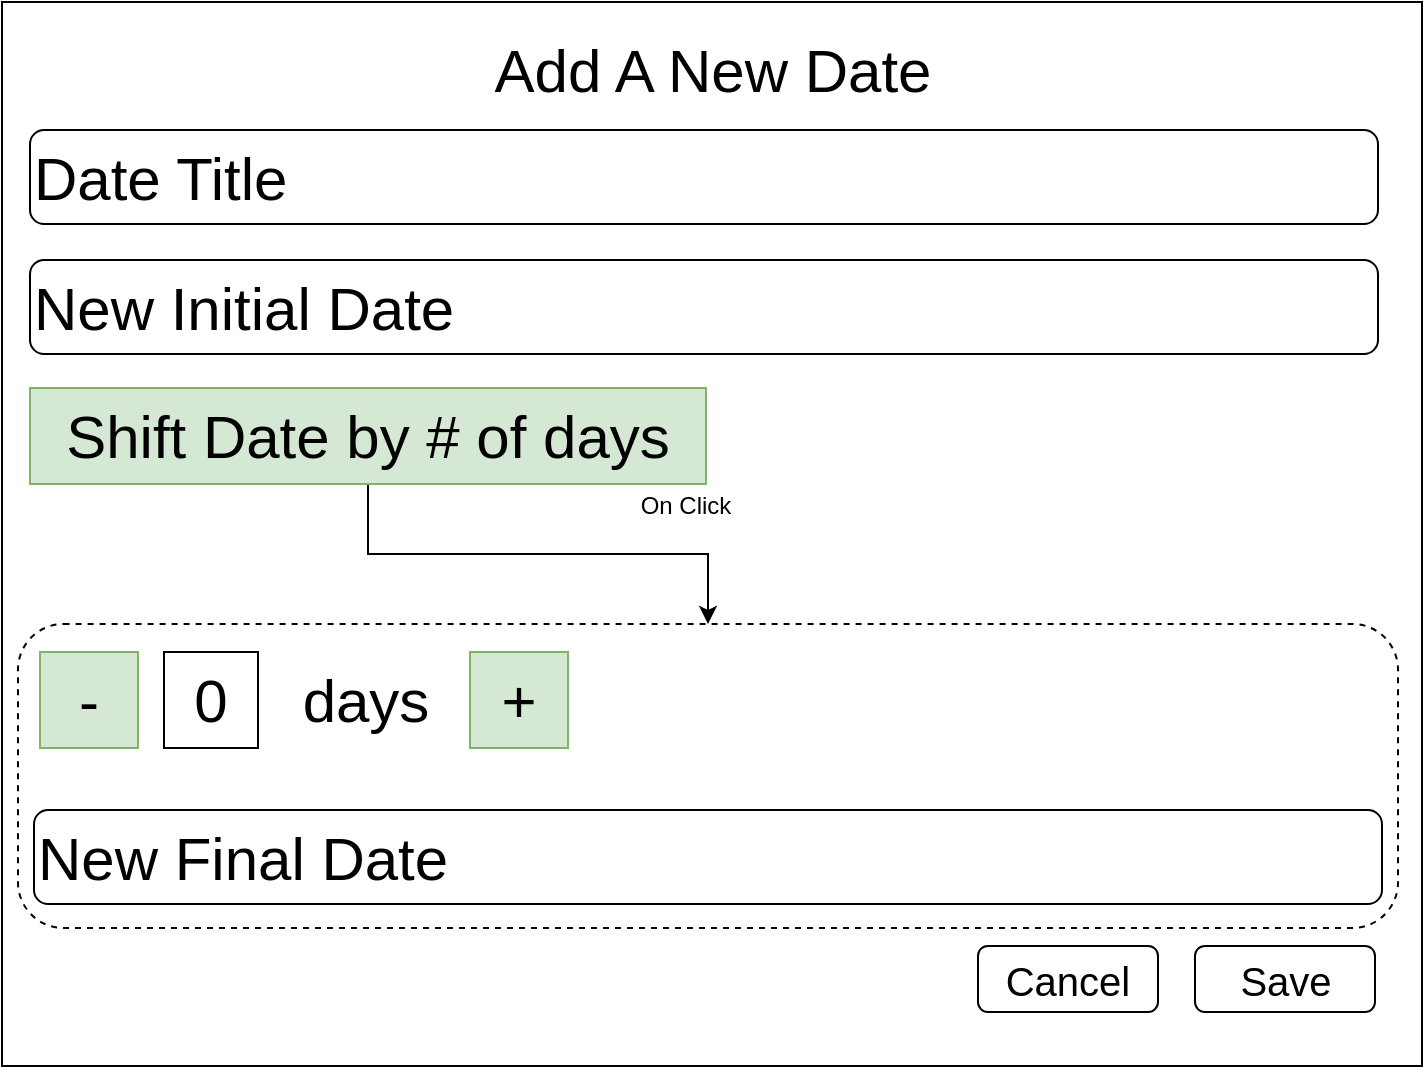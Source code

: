 <mxfile version="24.7.17">
  <diagram name="Page-1" id="3CZbvDpwctcET09H8M6K">
    <mxGraphModel dx="1434" dy="772" grid="0" gridSize="10" guides="1" tooltips="1" connect="1" arrows="1" fold="1" page="0" pageScale="1" pageWidth="850" pageHeight="1100" math="0" shadow="0">
      <root>
        <mxCell id="0" />
        <mxCell id="1" parent="0" />
        <mxCell id="_8pe8Fd7R-X8c_l_Yofg-1" value="" style="rounded=0;whiteSpace=wrap;html=1;strokeColor=default;fillColor=none;" vertex="1" parent="1">
          <mxGeometry x="52" y="104" width="710" height="532" as="geometry" />
        </mxCell>
        <mxCell id="_8pe8Fd7R-X8c_l_Yofg-2" value="Date Title" style="rounded=1;whiteSpace=wrap;html=1;fillColor=none;align=left;fontSize=30;" vertex="1" parent="1">
          <mxGeometry x="66" y="168" width="674" height="47" as="geometry" />
        </mxCell>
        <mxCell id="_8pe8Fd7R-X8c_l_Yofg-3" value="New Final Date&amp;nbsp;" style="rounded=1;whiteSpace=wrap;html=1;fillColor=none;align=left;fontSize=30;" vertex="1" parent="1">
          <mxGeometry x="68" y="508" width="674" height="47" as="geometry" />
        </mxCell>
        <mxCell id="_8pe8Fd7R-X8c_l_Yofg-4" value="Add A New Date" style="text;html=1;align=center;verticalAlign=middle;whiteSpace=wrap;rounded=0;fontSize=30;" vertex="1" parent="1">
          <mxGeometry x="272.5" y="117" width="269" height="42" as="geometry" />
        </mxCell>
        <mxCell id="_8pe8Fd7R-X8c_l_Yofg-5" value="Cancel" style="rounded=1;whiteSpace=wrap;html=1;fontSize=20;" vertex="1" parent="1">
          <mxGeometry x="540" y="576" width="90" height="33" as="geometry" />
        </mxCell>
        <mxCell id="_8pe8Fd7R-X8c_l_Yofg-6" value="Save" style="rounded=1;whiteSpace=wrap;html=1;fontSize=20;" vertex="1" parent="1">
          <mxGeometry x="648.5" y="576" width="90" height="33" as="geometry" />
        </mxCell>
        <mxCell id="_8pe8Fd7R-X8c_l_Yofg-8" value="-" style="text;html=1;align=center;verticalAlign=middle;whiteSpace=wrap;rounded=0;fontSize=30;fillColor=#d5e8d4;strokeColor=#82b366;" vertex="1" parent="1">
          <mxGeometry x="71" y="429" width="49" height="48" as="geometry" />
        </mxCell>
        <mxCell id="_8pe8Fd7R-X8c_l_Yofg-9" value="+" style="text;html=1;align=center;verticalAlign=middle;whiteSpace=wrap;rounded=0;fontSize=30;fillColor=#d5e8d4;strokeColor=#82b366;" vertex="1" parent="1">
          <mxGeometry x="286" y="429" width="49" height="48" as="geometry" />
        </mxCell>
        <mxCell id="_8pe8Fd7R-X8c_l_Yofg-10" value="0" style="text;html=1;align=center;verticalAlign=middle;whiteSpace=wrap;rounded=0;fontSize=30;strokeColor=default;" vertex="1" parent="1">
          <mxGeometry x="133" y="429" width="47" height="48" as="geometry" />
        </mxCell>
        <mxCell id="_8pe8Fd7R-X8c_l_Yofg-11" value="days" style="text;html=1;align=center;verticalAlign=middle;whiteSpace=wrap;rounded=0;fontSize=30;strokeColor=none;" vertex="1" parent="1">
          <mxGeometry x="198" y="429" width="72" height="48" as="geometry" />
        </mxCell>
        <mxCell id="_8pe8Fd7R-X8c_l_Yofg-13" value="New Initial Date" style="rounded=1;whiteSpace=wrap;html=1;fillColor=none;align=left;fontSize=30;" vertex="1" parent="1">
          <mxGeometry x="66" y="233" width="674" height="47" as="geometry" />
        </mxCell>
        <mxCell id="_8pe8Fd7R-X8c_l_Yofg-17" style="edgeStyle=orthogonalEdgeStyle;rounded=0;orthogonalLoop=1;jettySize=auto;html=1;" edge="1" parent="1" source="_8pe8Fd7R-X8c_l_Yofg-14" target="_8pe8Fd7R-X8c_l_Yofg-16">
          <mxGeometry relative="1" as="geometry" />
        </mxCell>
        <mxCell id="_8pe8Fd7R-X8c_l_Yofg-14" value="Shift Date by # of days" style="text;html=1;align=center;verticalAlign=middle;whiteSpace=wrap;rounded=0;fontSize=30;fillColor=#d5e8d4;strokeColor=#82b366;" vertex="1" parent="1">
          <mxGeometry x="66" y="297" width="338" height="48" as="geometry" />
        </mxCell>
        <mxCell id="_8pe8Fd7R-X8c_l_Yofg-16" value="" style="rounded=1;whiteSpace=wrap;html=1;fillColor=none;dashed=1;" vertex="1" parent="1">
          <mxGeometry x="60" y="415" width="690" height="152" as="geometry" />
        </mxCell>
        <mxCell id="_8pe8Fd7R-X8c_l_Yofg-18" value="On Click" style="text;html=1;align=center;verticalAlign=middle;whiteSpace=wrap;rounded=0;" vertex="1" parent="1">
          <mxGeometry x="364" y="341" width="60" height="30" as="geometry" />
        </mxCell>
      </root>
    </mxGraphModel>
  </diagram>
</mxfile>
